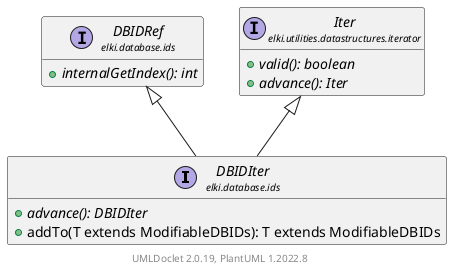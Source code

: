 @startuml
    remove .*\.(Instance|Par|Parameterizer|Factory)$
    set namespaceSeparator none
    hide empty fields
    hide empty methods

    interface "<size:14>DBIDIter\n<size:10>elki.database.ids" as elki.database.ids.DBIDIter [[DBIDIter.html]] {
        {abstract} +advance(): DBIDIter
        +addTo(T extends ModifiableDBIDs): T extends ModifiableDBIDs
    }

    interface "<size:14>DBIDRef\n<size:10>elki.database.ids" as elki.database.ids.DBIDRef [[DBIDRef.html]] {
        {abstract} +internalGetIndex(): int
    }
    interface "<size:14>Iter\n<size:10>elki.utilities.datastructures.iterator" as elki.utilities.datastructures.iterator.Iter [[../../utilities/datastructures/iterator/Iter.html]] {
        {abstract} +valid(): boolean
        {abstract} +advance(): Iter
    }

    elki.database.ids.DBIDRef <|-- elki.database.ids.DBIDIter
    elki.utilities.datastructures.iterator.Iter <|-- elki.database.ids.DBIDIter

    center footer UMLDoclet 2.0.19, PlantUML 1.2022.8
@enduml
